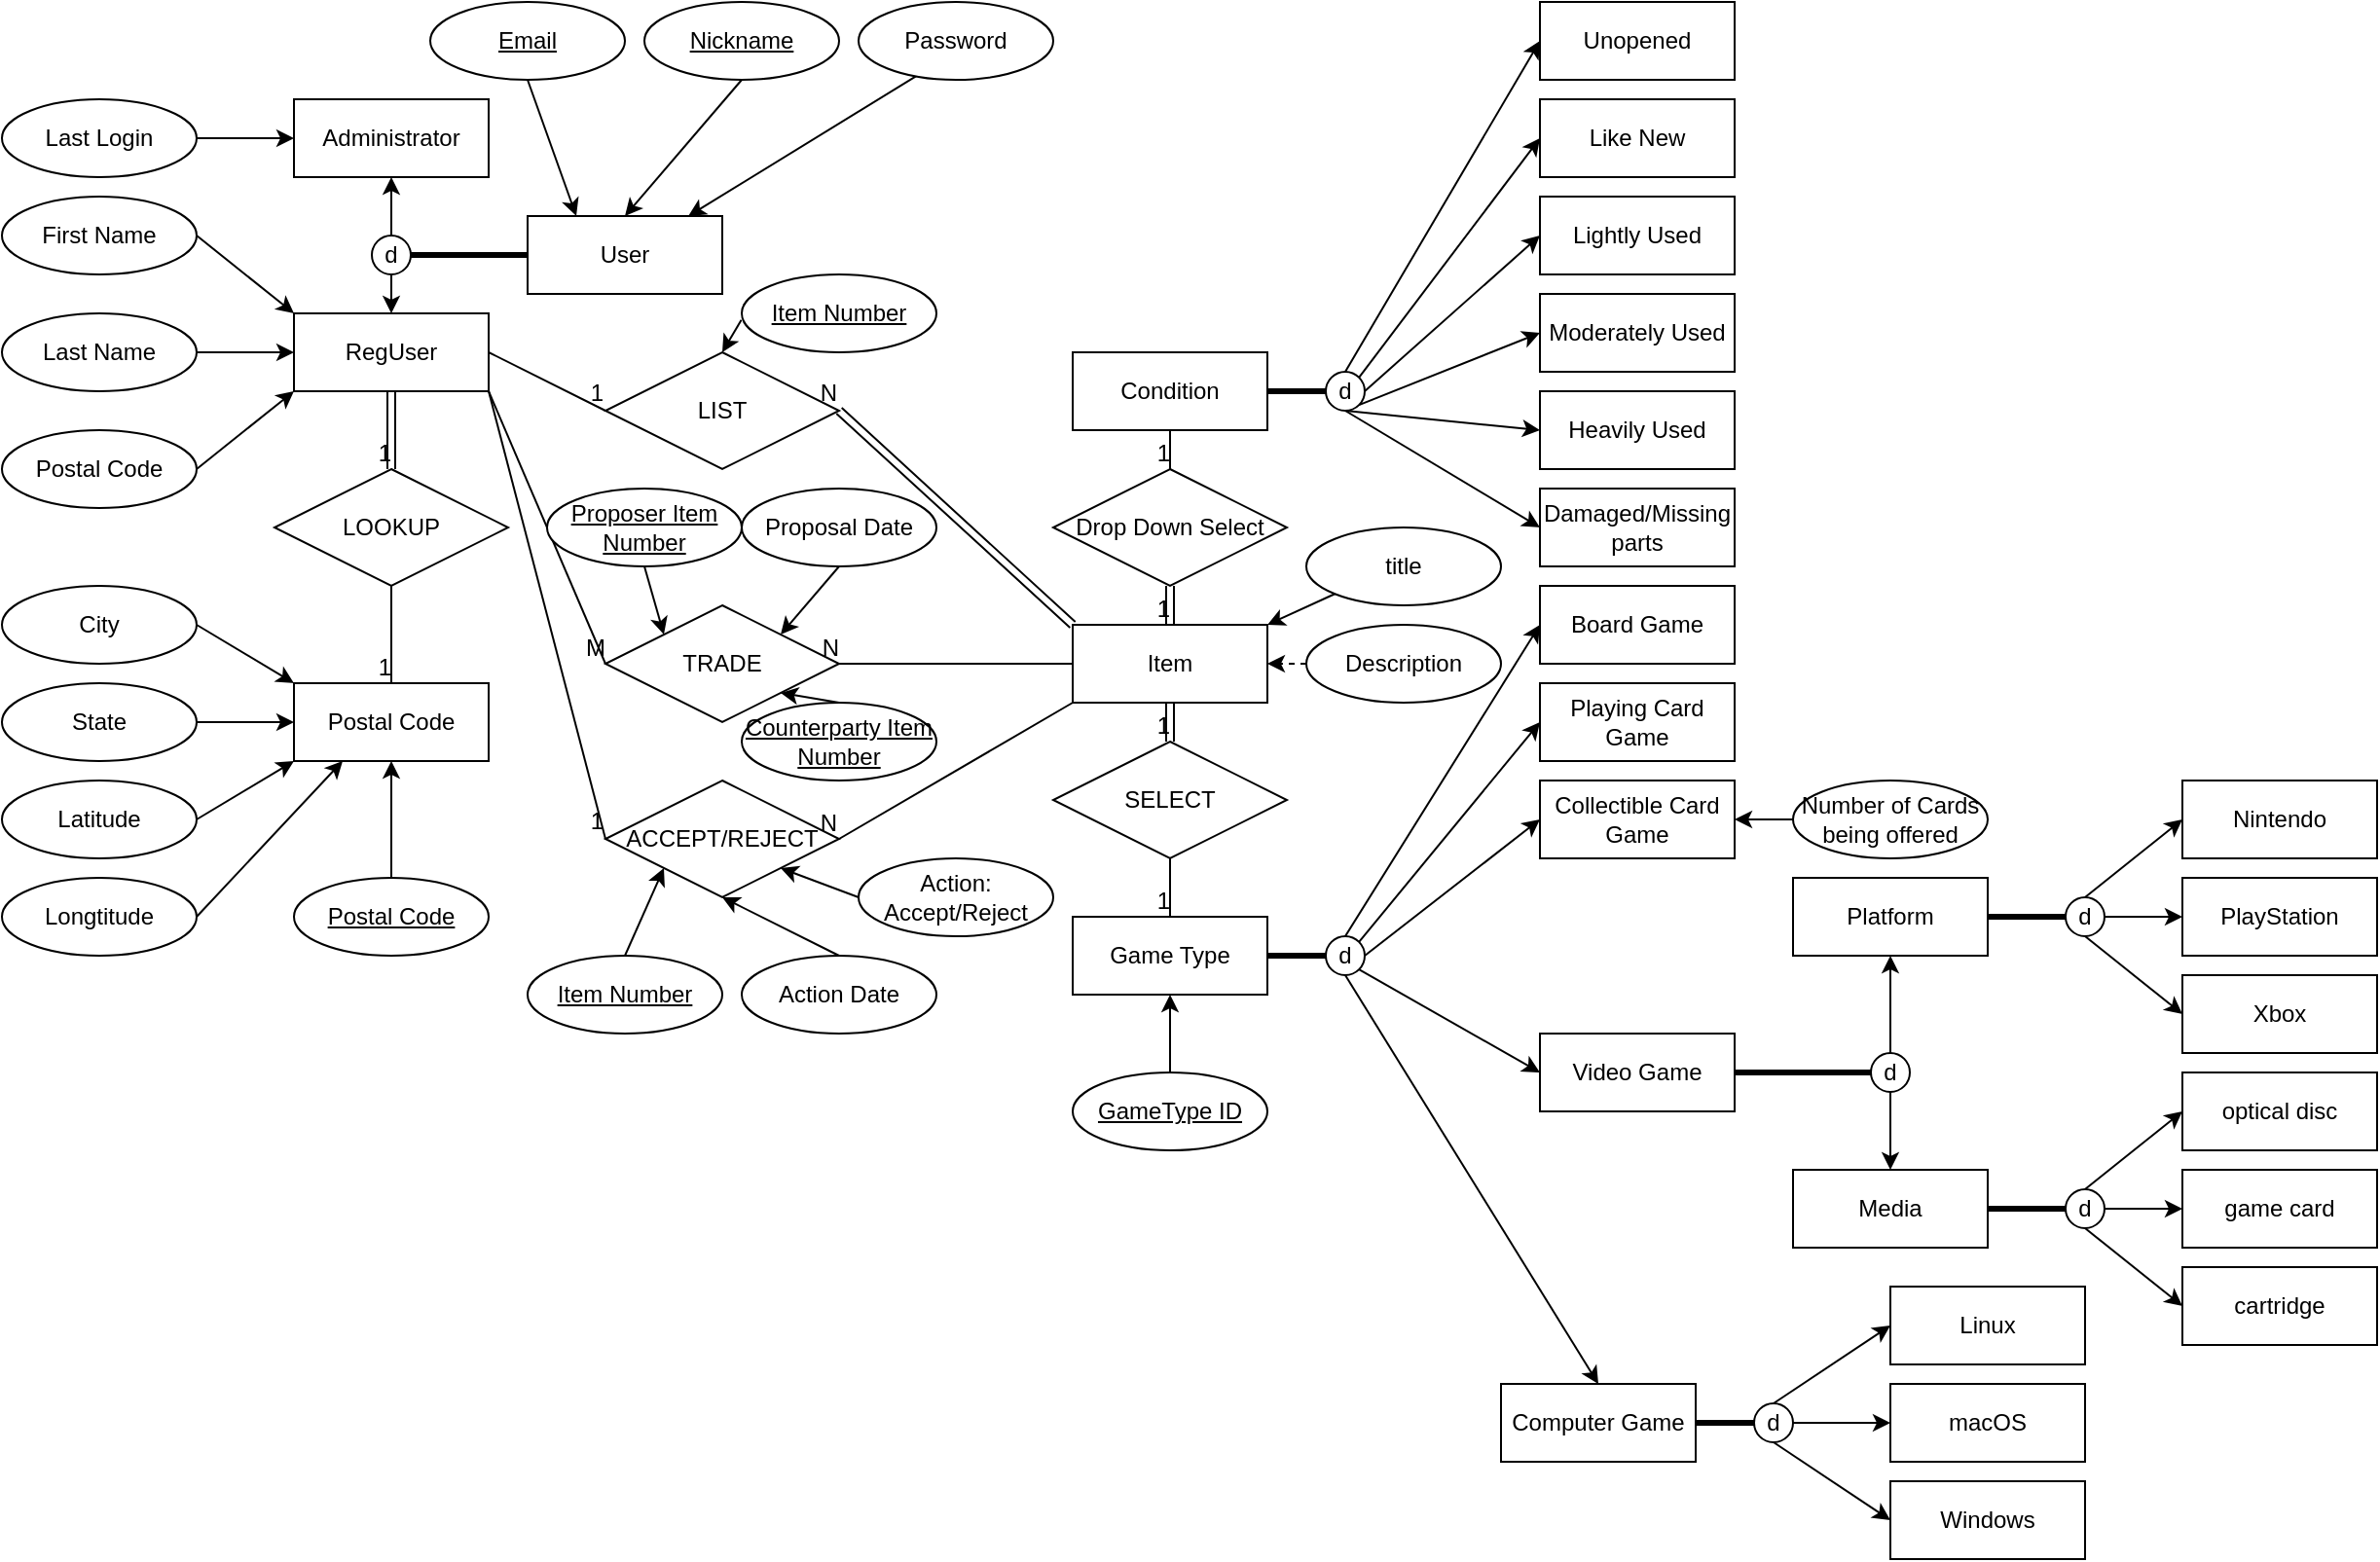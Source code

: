 <mxfile version="19.0.3" type="device"><diagram id="R2lEEEUBdFMjLlhIrx00" name="Page-1"><mxGraphModel dx="816" dy="641" grid="1" gridSize="10" guides="1" tooltips="1" connect="1" arrows="1" fold="1" page="1" pageScale="1" pageWidth="1100" pageHeight="850" math="0" shadow="0" extFonts="Permanent Marker^https://fonts.googleapis.com/css?family=Permanent+Marker"><root><mxCell id="0"/><mxCell id="1" parent="0"/><mxCell id="1rmwY-FEzqfbPehuHdLi-1" value="User" style="whiteSpace=wrap;html=1;align=center;" parent="1" vertex="1"><mxGeometry x="280" y="135" width="100" height="40" as="geometry"/></mxCell><mxCell id="1rmwY-FEzqfbPehuHdLi-2" value="&lt;u&gt;Nickname&lt;/u&gt;" style="ellipse;whiteSpace=wrap;html=1;align=center;" parent="1" vertex="1"><mxGeometry x="340" y="25" width="100" height="40" as="geometry"/></mxCell><mxCell id="8vByz9nzH7rQGK86HnU8-11" value="RegUser" style="whiteSpace=wrap;html=1;align=center;" vertex="1" parent="1"><mxGeometry x="160" y="185" width="100" height="40" as="geometry"/></mxCell><mxCell id="8vByz9nzH7rQGK86HnU8-12" value="d" style="ellipse;whiteSpace=wrap;html=1;aspect=fixed;" vertex="1" parent="1"><mxGeometry x="200" y="145" width="20" height="20" as="geometry"/></mxCell><mxCell id="8vByz9nzH7rQGK86HnU8-13" value="" style="endArrow=none;html=1;rounded=0;entryX=0;entryY=0.5;entryDx=0;entryDy=0;exitX=1;exitY=0.5;exitDx=0;exitDy=0;strokeWidth=3;" edge="1" parent="1" source="8vByz9nzH7rQGK86HnU8-12" target="1rmwY-FEzqfbPehuHdLi-1"><mxGeometry width="50" height="50" relative="1" as="geometry"><mxPoint x="370" y="145" as="sourcePoint"/><mxPoint x="420" y="95" as="targetPoint"/></mxGeometry></mxCell><mxCell id="8vByz9nzH7rQGK86HnU8-15" value="Administrator" style="whiteSpace=wrap;html=1;align=center;" vertex="1" parent="1"><mxGeometry x="160" y="75" width="100" height="40" as="geometry"/></mxCell><mxCell id="8vByz9nzH7rQGK86HnU8-17" value="" style="endArrow=classic;html=1;rounded=0;strokeWidth=1;entryX=0.5;entryY=0;entryDx=0;entryDy=0;exitX=0.5;exitY=1;exitDx=0;exitDy=0;" edge="1" parent="1" source="8vByz9nzH7rQGK86HnU8-12" target="8vByz9nzH7rQGK86HnU8-11"><mxGeometry width="50" height="50" relative="1" as="geometry"><mxPoint x="250" y="235" as="sourcePoint"/><mxPoint x="300" y="185" as="targetPoint"/></mxGeometry></mxCell><mxCell id="8vByz9nzH7rQGK86HnU8-18" value="" style="endArrow=classic;html=1;rounded=0;strokeWidth=1;entryX=0.5;entryY=1;entryDx=0;entryDy=0;exitX=0.5;exitY=0;exitDx=0;exitDy=0;" edge="1" parent="1" source="8vByz9nzH7rQGK86HnU8-12" target="8vByz9nzH7rQGK86HnU8-15"><mxGeometry width="50" height="50" relative="1" as="geometry"><mxPoint x="312.929" y="112.071" as="sourcePoint"/><mxPoint x="220" y="195" as="targetPoint"/></mxGeometry></mxCell><mxCell id="8vByz9nzH7rQGK86HnU8-19" value="" style="endArrow=classic;html=1;rounded=0;strokeWidth=1;exitX=0.307;exitY=0.937;exitDx=0;exitDy=0;exitPerimeter=0;" edge="1" parent="1" source="8vByz9nzH7rQGK86HnU8-24" target="1rmwY-FEzqfbPehuHdLi-1"><mxGeometry width="50" height="50" relative="1" as="geometry"><mxPoint x="390" y="-15.0" as="sourcePoint"/><mxPoint x="230" y="205" as="targetPoint"/></mxGeometry></mxCell><mxCell id="8vByz9nzH7rQGK86HnU8-20" value="" style="endArrow=classic;html=1;rounded=0;strokeWidth=1;exitX=0.5;exitY=1;exitDx=0;exitDy=0;entryX=0.5;entryY=0;entryDx=0;entryDy=0;" edge="1" parent="1" source="1rmwY-FEzqfbPehuHdLi-2" target="1rmwY-FEzqfbPehuHdLi-1"><mxGeometry width="50" height="50" relative="1" as="geometry"><mxPoint x="332.929" y="132.071" as="sourcePoint"/><mxPoint x="240" y="215" as="targetPoint"/></mxGeometry></mxCell><mxCell id="8vByz9nzH7rQGK86HnU8-21" value="First Name" style="ellipse;whiteSpace=wrap;html=1;align=center;" vertex="1" parent="1"><mxGeometry x="10" y="125" width="100" height="40" as="geometry"/></mxCell><mxCell id="8vByz9nzH7rQGK86HnU8-22" value="Last Name" style="ellipse;whiteSpace=wrap;html=1;align=center;" vertex="1" parent="1"><mxGeometry x="10" y="185" width="100" height="40" as="geometry"/></mxCell><mxCell id="8vByz9nzH7rQGK86HnU8-23" value="Postal Code" style="ellipse;whiteSpace=wrap;html=1;align=center;" vertex="1" parent="1"><mxGeometry x="10" y="245" width="100" height="40" as="geometry"/></mxCell><mxCell id="8vByz9nzH7rQGK86HnU8-24" value="Password" style="ellipse;whiteSpace=wrap;html=1;align=center;" vertex="1" parent="1"><mxGeometry x="450" y="25" width="100" height="40" as="geometry"/></mxCell><mxCell id="8vByz9nzH7rQGK86HnU8-26" value="&lt;u&gt;Email&lt;/u&gt;" style="ellipse;whiteSpace=wrap;html=1;align=center;" vertex="1" parent="1"><mxGeometry x="230" y="25" width="100" height="40" as="geometry"/></mxCell><mxCell id="8vByz9nzH7rQGK86HnU8-27" value="" style="endArrow=classic;html=1;rounded=0;strokeWidth=1;exitX=0.5;exitY=1;exitDx=0;exitDy=0;entryX=0.25;entryY=0;entryDx=0;entryDy=0;" edge="1" parent="1" source="8vByz9nzH7rQGK86HnU8-26" target="1rmwY-FEzqfbPehuHdLi-1"><mxGeometry width="50" height="50" relative="1" as="geometry"><mxPoint x="410.7" y="-7.52" as="sourcePoint"/><mxPoint x="349.015" y="35.0" as="targetPoint"/></mxGeometry></mxCell><mxCell id="8vByz9nzH7rQGK86HnU8-28" value="" style="endArrow=classic;html=1;rounded=0;strokeWidth=1;exitX=1;exitY=0.5;exitDx=0;exitDy=0;entryX=0;entryY=0;entryDx=0;entryDy=0;" edge="1" parent="1" source="8vByz9nzH7rQGK86HnU8-21" target="8vByz9nzH7rQGK86HnU8-11"><mxGeometry width="50" height="50" relative="1" as="geometry"><mxPoint x="210" y="-5.0" as="sourcePoint"/><mxPoint x="295" y="35.0" as="targetPoint"/></mxGeometry></mxCell><mxCell id="8vByz9nzH7rQGK86HnU8-29" value="" style="endArrow=classic;html=1;rounded=0;strokeWidth=1;exitX=1;exitY=0.5;exitDx=0;exitDy=0;" edge="1" parent="1" source="8vByz9nzH7rQGK86HnU8-22" target="8vByz9nzH7rQGK86HnU8-11"><mxGeometry width="50" height="50" relative="1" as="geometry"><mxPoint x="220" y="5.0" as="sourcePoint"/><mxPoint x="305" y="45.0" as="targetPoint"/></mxGeometry></mxCell><mxCell id="8vByz9nzH7rQGK86HnU8-30" value="" style="endArrow=classic;html=1;rounded=0;strokeWidth=1;exitX=1;exitY=0.5;exitDx=0;exitDy=0;entryX=0;entryY=1;entryDx=0;entryDy=0;" edge="1" parent="1" source="8vByz9nzH7rQGK86HnU8-23" target="8vByz9nzH7rQGK86HnU8-11"><mxGeometry width="50" height="50" relative="1" as="geometry"><mxPoint x="230" y="15.0" as="sourcePoint"/><mxPoint x="315" y="55.0" as="targetPoint"/></mxGeometry></mxCell><mxCell id="8vByz9nzH7rQGK86HnU8-31" value="Last Login" style="ellipse;whiteSpace=wrap;html=1;align=center;" vertex="1" parent="1"><mxGeometry x="10" y="75" width="100" height="40" as="geometry"/></mxCell><mxCell id="8vByz9nzH7rQGK86HnU8-32" value="" style="endArrow=classic;html=1;rounded=0;strokeWidth=1;" edge="1" parent="1"><mxGeometry width="50" height="50" relative="1" as="geometry"><mxPoint x="110" y="95" as="sourcePoint"/><mxPoint x="160" y="95" as="targetPoint"/></mxGeometry></mxCell><mxCell id="8vByz9nzH7rQGK86HnU8-33" value="Postal Code" style="whiteSpace=wrap;html=1;align=center;" vertex="1" parent="1"><mxGeometry x="160" y="375" width="100" height="40" as="geometry"/></mxCell><mxCell id="8vByz9nzH7rQGK86HnU8-34" value="LOOKUP" style="shape=rhombus;perimeter=rhombusPerimeter;whiteSpace=wrap;html=1;align=center;" vertex="1" parent="1"><mxGeometry x="150" y="265" width="120" height="60" as="geometry"/></mxCell><mxCell id="8vByz9nzH7rQGK86HnU8-35" value="" style="shape=link;html=1;rounded=0;strokeWidth=1;exitX=0.5;exitY=1;exitDx=0;exitDy=0;" edge="1" parent="1" source="8vByz9nzH7rQGK86HnU8-11" target="8vByz9nzH7rQGK86HnU8-34"><mxGeometry relative="1" as="geometry"><mxPoint x="260" y="265" as="sourcePoint"/><mxPoint x="420" y="265" as="targetPoint"/></mxGeometry></mxCell><mxCell id="8vByz9nzH7rQGK86HnU8-36" value="1" style="resizable=0;html=1;align=right;verticalAlign=bottom;" connectable="0" vertex="1" parent="8vByz9nzH7rQGK86HnU8-35"><mxGeometry x="1" relative="1" as="geometry"/></mxCell><mxCell id="8vByz9nzH7rQGK86HnU8-39" value="" style="endArrow=none;html=1;rounded=0;strokeWidth=1;exitX=0.5;exitY=1;exitDx=0;exitDy=0;entryX=0.5;entryY=0;entryDx=0;entryDy=0;" edge="1" parent="1" source="8vByz9nzH7rQGK86HnU8-34" target="8vByz9nzH7rQGK86HnU8-33"><mxGeometry relative="1" as="geometry"><mxPoint x="260" y="265" as="sourcePoint"/><mxPoint x="280" y="325" as="targetPoint"/></mxGeometry></mxCell><mxCell id="8vByz9nzH7rQGK86HnU8-40" value="1" style="resizable=0;html=1;align=right;verticalAlign=bottom;" connectable="0" vertex="1" parent="8vByz9nzH7rQGK86HnU8-39"><mxGeometry x="1" relative="1" as="geometry"/></mxCell><mxCell id="8vByz9nzH7rQGK86HnU8-41" value="City" style="ellipse;whiteSpace=wrap;html=1;align=center;" vertex="1" parent="1"><mxGeometry x="10" y="325" width="100" height="40" as="geometry"/></mxCell><mxCell id="8vByz9nzH7rQGK86HnU8-42" value="State" style="ellipse;whiteSpace=wrap;html=1;align=center;" vertex="1" parent="1"><mxGeometry x="10" y="375" width="100" height="40" as="geometry"/></mxCell><mxCell id="8vByz9nzH7rQGK86HnU8-43" value="Latitude" style="ellipse;whiteSpace=wrap;html=1;align=center;" vertex="1" parent="1"><mxGeometry x="10" y="425" width="100" height="40" as="geometry"/></mxCell><mxCell id="8vByz9nzH7rQGK86HnU8-44" value="Longtitude" style="ellipse;whiteSpace=wrap;html=1;align=center;" vertex="1" parent="1"><mxGeometry x="10" y="475" width="100" height="40" as="geometry"/></mxCell><mxCell id="8vByz9nzH7rQGK86HnU8-45" value="" style="endArrow=classic;html=1;rounded=0;strokeWidth=1;entryX=0;entryY=0;entryDx=0;entryDy=0;exitX=1;exitY=0.5;exitDx=0;exitDy=0;" edge="1" parent="1" source="8vByz9nzH7rQGK86HnU8-41" target="8vByz9nzH7rQGK86HnU8-33"><mxGeometry width="50" height="50" relative="1" as="geometry"><mxPoint x="327.071" y="112.071" as="sourcePoint"/><mxPoint x="420" y="195.0" as="targetPoint"/></mxGeometry></mxCell><mxCell id="8vByz9nzH7rQGK86HnU8-46" value="" style="endArrow=classic;html=1;rounded=0;strokeWidth=1;entryX=0;entryY=0.5;entryDx=0;entryDy=0;exitX=1;exitY=0.5;exitDx=0;exitDy=0;" edge="1" parent="1" source="8vByz9nzH7rQGK86HnU8-42" target="8vByz9nzH7rQGK86HnU8-33"><mxGeometry width="50" height="50" relative="1" as="geometry"><mxPoint x="120" y="355" as="sourcePoint"/><mxPoint x="170" y="385" as="targetPoint"/></mxGeometry></mxCell><mxCell id="8vByz9nzH7rQGK86HnU8-47" value="" style="endArrow=classic;html=1;rounded=0;strokeWidth=1;entryX=0;entryY=1;entryDx=0;entryDy=0;exitX=1;exitY=0.5;exitDx=0;exitDy=0;" edge="1" parent="1" source="8vByz9nzH7rQGK86HnU8-43" target="8vByz9nzH7rQGK86HnU8-33"><mxGeometry width="50" height="50" relative="1" as="geometry"><mxPoint x="130" y="365" as="sourcePoint"/><mxPoint x="180" y="395" as="targetPoint"/></mxGeometry></mxCell><mxCell id="8vByz9nzH7rQGK86HnU8-48" value="" style="endArrow=classic;html=1;rounded=0;strokeWidth=1;entryX=0.25;entryY=1;entryDx=0;entryDy=0;exitX=1;exitY=0.5;exitDx=0;exitDy=0;" edge="1" parent="1" source="8vByz9nzH7rQGK86HnU8-44" target="8vByz9nzH7rQGK86HnU8-33"><mxGeometry width="50" height="50" relative="1" as="geometry"><mxPoint x="140" y="375" as="sourcePoint"/><mxPoint x="190" y="405" as="targetPoint"/></mxGeometry></mxCell><mxCell id="8vByz9nzH7rQGK86HnU8-49" value="&lt;u&gt;Postal Code&lt;/u&gt;" style="ellipse;whiteSpace=wrap;html=1;align=center;" vertex="1" parent="1"><mxGeometry x="160" y="475" width="100" height="40" as="geometry"/></mxCell><mxCell id="8vByz9nzH7rQGK86HnU8-51" value="" style="endArrow=classic;html=1;rounded=0;strokeWidth=1;entryX=0.5;entryY=1;entryDx=0;entryDy=0;exitX=0.5;exitY=0;exitDx=0;exitDy=0;" edge="1" parent="1" source="8vByz9nzH7rQGK86HnU8-49" target="8vByz9nzH7rQGK86HnU8-33"><mxGeometry width="50" height="50" relative="1" as="geometry"><mxPoint x="120" y="355" as="sourcePoint"/><mxPoint x="170" y="385" as="targetPoint"/></mxGeometry></mxCell><mxCell id="8vByz9nzH7rQGK86HnU8-52" value="Item" style="whiteSpace=wrap;html=1;align=center;" vertex="1" parent="1"><mxGeometry x="560" y="345" width="100" height="40" as="geometry"/></mxCell><mxCell id="8vByz9nzH7rQGK86HnU8-53" value="title" style="ellipse;whiteSpace=wrap;html=1;align=center;" vertex="1" parent="1"><mxGeometry x="680" y="295" width="100" height="40" as="geometry"/></mxCell><mxCell id="8vByz9nzH7rQGK86HnU8-54" value="Game Type" style="whiteSpace=wrap;html=1;align=center;" vertex="1" parent="1"><mxGeometry x="560" y="495" width="100" height="40" as="geometry"/></mxCell><mxCell id="8vByz9nzH7rQGK86HnU8-56" value="SELECT" style="shape=rhombus;perimeter=rhombusPerimeter;whiteSpace=wrap;html=1;align=center;" vertex="1" parent="1"><mxGeometry x="550" y="405" width="120" height="60" as="geometry"/></mxCell><mxCell id="8vByz9nzH7rQGK86HnU8-57" value="&lt;u&gt;Item Number&lt;/u&gt;" style="ellipse;whiteSpace=wrap;html=1;align=center;" vertex="1" parent="1"><mxGeometry x="390" y="165" width="100" height="40" as="geometry"/></mxCell><mxCell id="8vByz9nzH7rQGK86HnU8-58" value="Video Game" style="whiteSpace=wrap;html=1;align=center;" vertex="1" parent="1"><mxGeometry x="800" y="555" width="100" height="40" as="geometry"/></mxCell><mxCell id="8vByz9nzH7rQGK86HnU8-59" value="Computer Game" style="whiteSpace=wrap;html=1;align=center;" vertex="1" parent="1"><mxGeometry x="780" y="735" width="100" height="40" as="geometry"/></mxCell><mxCell id="8vByz9nzH7rQGK86HnU8-60" value="Collectible Card Game" style="whiteSpace=wrap;html=1;align=center;" vertex="1" parent="1"><mxGeometry x="800" y="425" width="100" height="40" as="geometry"/></mxCell><mxCell id="8vByz9nzH7rQGK86HnU8-61" value="Description" style="ellipse;whiteSpace=wrap;html=1;align=center;" vertex="1" parent="1"><mxGeometry x="680" y="345" width="100" height="40" as="geometry"/></mxCell><mxCell id="8vByz9nzH7rQGK86HnU8-62" value="" style="endArrow=classic;html=1;rounded=0;strokeWidth=1;entryX=0.5;entryY=0;entryDx=0;entryDy=0;exitX=-0.002;exitY=0.583;exitDx=0;exitDy=0;exitPerimeter=0;" edge="1" parent="1" source="8vByz9nzH7rQGK86HnU8-57" target="8vByz9nzH7rQGK86HnU8-139"><mxGeometry width="50" height="50" relative="1" as="geometry"><mxPoint x="597.071" y="132.071" as="sourcePoint"/><mxPoint x="690" y="215" as="targetPoint"/></mxGeometry></mxCell><mxCell id="8vByz9nzH7rQGK86HnU8-63" value="" style="endArrow=classic;html=1;rounded=0;strokeWidth=1;entryX=1;entryY=0;entryDx=0;entryDy=0;exitX=0;exitY=1;exitDx=0;exitDy=0;" edge="1" parent="1" source="8vByz9nzH7rQGK86HnU8-53" target="8vByz9nzH7rQGK86HnU8-52"><mxGeometry width="50" height="50" relative="1" as="geometry"><mxPoint x="657.071" y="182.071" as="sourcePoint"/><mxPoint x="750" y="265" as="targetPoint"/></mxGeometry></mxCell><mxCell id="8vByz9nzH7rQGK86HnU8-66" value="" style="shape=link;html=1;rounded=0;strokeWidth=1;exitX=0.5;exitY=1;exitDx=0;exitDy=0;entryX=0.5;entryY=0;entryDx=0;entryDy=0;" edge="1" parent="1" source="8vByz9nzH7rQGK86HnU8-52" target="8vByz9nzH7rQGK86HnU8-56"><mxGeometry relative="1" as="geometry"><mxPoint x="380" y="135" as="sourcePoint"/><mxPoint x="380" y="175" as="targetPoint"/></mxGeometry></mxCell><mxCell id="8vByz9nzH7rQGK86HnU8-67" value="1" style="resizable=0;html=1;align=right;verticalAlign=bottom;" connectable="0" vertex="1" parent="8vByz9nzH7rQGK86HnU8-66"><mxGeometry x="1" relative="1" as="geometry"/></mxCell><mxCell id="8vByz9nzH7rQGK86HnU8-68" value="" style="endArrow=none;html=1;rounded=0;strokeWidth=1;exitX=0.5;exitY=1;exitDx=0;exitDy=0;entryX=0.5;entryY=0;entryDx=0;entryDy=0;" edge="1" parent="1" source="8vByz9nzH7rQGK86HnU8-56" target="8vByz9nzH7rQGK86HnU8-54"><mxGeometry relative="1" as="geometry"><mxPoint x="380" y="285" as="sourcePoint"/><mxPoint x="760" y="375" as="targetPoint"/></mxGeometry></mxCell><mxCell id="8vByz9nzH7rQGK86HnU8-69" value="1" style="resizable=0;html=1;align=right;verticalAlign=bottom;" connectable="0" vertex="1" parent="8vByz9nzH7rQGK86HnU8-68"><mxGeometry x="1" relative="1" as="geometry"/></mxCell><mxCell id="8vByz9nzH7rQGK86HnU8-70" value="&lt;u&gt;GameType ID&lt;/u&gt;" style="ellipse;whiteSpace=wrap;html=1;align=center;" vertex="1" parent="1"><mxGeometry x="560" y="575" width="100" height="40" as="geometry"/></mxCell><mxCell id="8vByz9nzH7rQGK86HnU8-71" value="" style="endArrow=classic;html=1;rounded=0;strokeWidth=1;entryX=0.5;entryY=1;entryDx=0;entryDy=0;exitX=0.5;exitY=0;exitDx=0;exitDy=0;" edge="1" parent="1" source="8vByz9nzH7rQGK86HnU8-70" target="8vByz9nzH7rQGK86HnU8-54"><mxGeometry width="50" height="50" relative="1" as="geometry"><mxPoint x="610" y="245" as="sourcePoint"/><mxPoint x="680" y="275" as="targetPoint"/></mxGeometry></mxCell><mxCell id="8vByz9nzH7rQGK86HnU8-73" value="Platform" style="whiteSpace=wrap;html=1;align=center;" vertex="1" parent="1"><mxGeometry x="930" y="475" width="100" height="40" as="geometry"/></mxCell><mxCell id="8vByz9nzH7rQGK86HnU8-74" value="Media" style="whiteSpace=wrap;html=1;align=center;" vertex="1" parent="1"><mxGeometry x="930" y="625" width="100" height="40" as="geometry"/></mxCell><mxCell id="8vByz9nzH7rQGK86HnU8-75" value="d" style="ellipse;whiteSpace=wrap;html=1;aspect=fixed;" vertex="1" parent="1"><mxGeometry x="690" y="505" width="20" height="20" as="geometry"/></mxCell><mxCell id="8vByz9nzH7rQGK86HnU8-76" value="Board Game" style="whiteSpace=wrap;html=1;align=center;" vertex="1" parent="1"><mxGeometry x="800" y="325" width="100" height="40" as="geometry"/></mxCell><mxCell id="8vByz9nzH7rQGK86HnU8-77" value="Playing Card Game" style="whiteSpace=wrap;html=1;align=center;" vertex="1" parent="1"><mxGeometry x="800" y="375" width="100" height="40" as="geometry"/></mxCell><mxCell id="8vByz9nzH7rQGK86HnU8-78" value="Number of Cards being offered" style="ellipse;whiteSpace=wrap;html=1;align=center;" vertex="1" parent="1"><mxGeometry x="930" y="425" width="100" height="40" as="geometry"/></mxCell><mxCell id="8vByz9nzH7rQGK86HnU8-79" value="d" style="ellipse;whiteSpace=wrap;html=1;aspect=fixed;" vertex="1" parent="1"><mxGeometry x="970" y="565" width="20" height="20" as="geometry"/></mxCell><mxCell id="8vByz9nzH7rQGK86HnU8-81" value="d" style="ellipse;whiteSpace=wrap;html=1;aspect=fixed;" vertex="1" parent="1"><mxGeometry x="1070" y="485" width="20" height="20" as="geometry"/></mxCell><mxCell id="8vByz9nzH7rQGK86HnU8-82" value="Nintendo" style="whiteSpace=wrap;html=1;align=center;" vertex="1" parent="1"><mxGeometry x="1130" y="425" width="100" height="40" as="geometry"/></mxCell><mxCell id="8vByz9nzH7rQGK86HnU8-83" value="PlayStation" style="whiteSpace=wrap;html=1;align=center;" vertex="1" parent="1"><mxGeometry x="1130" y="475" width="100" height="40" as="geometry"/></mxCell><mxCell id="8vByz9nzH7rQGK86HnU8-84" value="Xbox" style="whiteSpace=wrap;html=1;align=center;" vertex="1" parent="1"><mxGeometry x="1130" y="525" width="100" height="40" as="geometry"/></mxCell><mxCell id="8vByz9nzH7rQGK86HnU8-85" value="optical disc" style="whiteSpace=wrap;html=1;align=center;" vertex="1" parent="1"><mxGeometry x="1130" y="575" width="100" height="40" as="geometry"/></mxCell><mxCell id="8vByz9nzH7rQGK86HnU8-86" value="game card" style="whiteSpace=wrap;html=1;align=center;" vertex="1" parent="1"><mxGeometry x="1130" y="625" width="100" height="40" as="geometry"/></mxCell><mxCell id="8vByz9nzH7rQGK86HnU8-87" value="cartridge" style="whiteSpace=wrap;html=1;align=center;" vertex="1" parent="1"><mxGeometry x="1130" y="675" width="100" height="40" as="geometry"/></mxCell><mxCell id="8vByz9nzH7rQGK86HnU8-88" value="d" style="ellipse;whiteSpace=wrap;html=1;aspect=fixed;" vertex="1" parent="1"><mxGeometry x="1070" y="635" width="20" height="20" as="geometry"/></mxCell><mxCell id="8vByz9nzH7rQGK86HnU8-89" value="" style="endArrow=none;html=1;rounded=0;entryX=1;entryY=0.5;entryDx=0;entryDy=0;exitX=0;exitY=0.5;exitDx=0;exitDy=0;strokeWidth=3;" edge="1" parent="1" source="8vByz9nzH7rQGK86HnU8-81" target="8vByz9nzH7rQGK86HnU8-73"><mxGeometry width="50" height="50" relative="1" as="geometry"><mxPoint x="480" y="-5.0" as="sourcePoint"/><mxPoint x="480" y="-25.0" as="targetPoint"/></mxGeometry></mxCell><mxCell id="8vByz9nzH7rQGK86HnU8-90" value="" style="endArrow=none;html=1;rounded=0;entryX=1;entryY=0.5;entryDx=0;entryDy=0;exitX=0;exitY=0.5;exitDx=0;exitDy=0;strokeWidth=3;" edge="1" parent="1" source="8vByz9nzH7rQGK86HnU8-88" target="8vByz9nzH7rQGK86HnU8-74"><mxGeometry width="50" height="50" relative="1" as="geometry"><mxPoint x="1080" y="505" as="sourcePoint"/><mxPoint x="1040" y="505" as="targetPoint"/></mxGeometry></mxCell><mxCell id="8vByz9nzH7rQGK86HnU8-91" value="" style="endArrow=classic;html=1;rounded=0;strokeWidth=1;entryX=0;entryY=0.5;entryDx=0;entryDy=0;exitX=0.5;exitY=0;exitDx=0;exitDy=0;" edge="1" parent="1" source="8vByz9nzH7rQGK86HnU8-81" target="8vByz9nzH7rQGK86HnU8-82"><mxGeometry width="50" height="50" relative="1" as="geometry"><mxPoint x="1010" y="355" as="sourcePoint"/><mxPoint x="1080" y="385" as="targetPoint"/></mxGeometry></mxCell><mxCell id="8vByz9nzH7rQGK86HnU8-92" value="d" style="ellipse;whiteSpace=wrap;html=1;aspect=fixed;" vertex="1" parent="1"><mxGeometry x="910" y="745" width="20" height="20" as="geometry"/></mxCell><mxCell id="8vByz9nzH7rQGK86HnU8-93" value="" style="endArrow=none;html=1;rounded=0;entryX=1;entryY=0.5;entryDx=0;entryDy=0;exitX=0;exitY=0.5;exitDx=0;exitDy=0;strokeWidth=3;" edge="1" parent="1" source="8vByz9nzH7rQGK86HnU8-92" target="8vByz9nzH7rQGK86HnU8-59"><mxGeometry width="50" height="50" relative="1" as="geometry"><mxPoint x="310" y="255.0" as="sourcePoint"/><mxPoint x="860" y="755" as="targetPoint"/></mxGeometry></mxCell><mxCell id="8vByz9nzH7rQGK86HnU8-94" value="Linux" style="whiteSpace=wrap;html=1;align=center;" vertex="1" parent="1"><mxGeometry x="980" y="685" width="100" height="40" as="geometry"/></mxCell><mxCell id="8vByz9nzH7rQGK86HnU8-95" value="macOS" style="whiteSpace=wrap;html=1;align=center;" vertex="1" parent="1"><mxGeometry x="980" y="735" width="100" height="40" as="geometry"/></mxCell><mxCell id="8vByz9nzH7rQGK86HnU8-96" value="Windows" style="whiteSpace=wrap;html=1;align=center;" vertex="1" parent="1"><mxGeometry x="980" y="785" width="100" height="40" as="geometry"/></mxCell><mxCell id="8vByz9nzH7rQGK86HnU8-97" value="" style="endArrow=classic;html=1;rounded=0;strokeWidth=1;entryX=0;entryY=0.5;entryDx=0;entryDy=0;" edge="1" parent="1" target="8vByz9nzH7rQGK86HnU8-83"><mxGeometry width="50" height="50" relative="1" as="geometry"><mxPoint x="1090" y="495" as="sourcePoint"/><mxPoint x="1140" y="455" as="targetPoint"/></mxGeometry></mxCell><mxCell id="8vByz9nzH7rQGK86HnU8-98" value="" style="endArrow=classic;html=1;rounded=0;strokeWidth=1;entryX=0;entryY=0.5;entryDx=0;entryDy=0;exitX=0.5;exitY=1;exitDx=0;exitDy=0;" edge="1" parent="1" source="8vByz9nzH7rQGK86HnU8-81" target="8vByz9nzH7rQGK86HnU8-84"><mxGeometry width="50" height="50" relative="1" as="geometry"><mxPoint x="1100" y="505" as="sourcePoint"/><mxPoint x="1150" y="465" as="targetPoint"/></mxGeometry></mxCell><mxCell id="8vByz9nzH7rQGK86HnU8-99" value="" style="endArrow=classic;html=1;rounded=0;strokeWidth=1;exitX=0.5;exitY=0;exitDx=0;exitDy=0;entryX=0;entryY=0.5;entryDx=0;entryDy=0;" edge="1" parent="1" source="8vByz9nzH7rQGK86HnU8-88" target="8vByz9nzH7rQGK86HnU8-85"><mxGeometry width="50" height="50" relative="1" as="geometry"><mxPoint x="1110" y="515" as="sourcePoint"/><mxPoint x="1160" y="475" as="targetPoint"/></mxGeometry></mxCell><mxCell id="8vByz9nzH7rQGK86HnU8-100" value="" style="endArrow=classic;html=1;rounded=0;strokeWidth=1;entryX=0;entryY=0.5;entryDx=0;entryDy=0;exitX=1;exitY=0.5;exitDx=0;exitDy=0;" edge="1" parent="1" source="8vByz9nzH7rQGK86HnU8-88" target="8vByz9nzH7rQGK86HnU8-86"><mxGeometry width="50" height="50" relative="1" as="geometry"><mxPoint x="1120" y="525" as="sourcePoint"/><mxPoint x="1170" y="485" as="targetPoint"/></mxGeometry></mxCell><mxCell id="8vByz9nzH7rQGK86HnU8-101" value="" style="endArrow=classic;html=1;rounded=0;strokeWidth=1;entryX=0;entryY=0.5;entryDx=0;entryDy=0;exitX=0.5;exitY=1;exitDx=0;exitDy=0;" edge="1" parent="1" source="8vByz9nzH7rQGK86HnU8-88" target="8vByz9nzH7rQGK86HnU8-87"><mxGeometry width="50" height="50" relative="1" as="geometry"><mxPoint x="1130" y="535" as="sourcePoint"/><mxPoint x="1180" y="495" as="targetPoint"/></mxGeometry></mxCell><mxCell id="8vByz9nzH7rQGK86HnU8-102" value="" style="endArrow=none;html=1;rounded=0;entryX=1;entryY=0.5;entryDx=0;entryDy=0;exitX=0;exitY=0.5;exitDx=0;exitDy=0;strokeWidth=3;" edge="1" parent="1" source="8vByz9nzH7rQGK86HnU8-79" target="8vByz9nzH7rQGK86HnU8-58"><mxGeometry width="50" height="50" relative="1" as="geometry"><mxPoint x="900" y="565" as="sourcePoint"/><mxPoint x="860" y="565" as="targetPoint"/></mxGeometry></mxCell><mxCell id="8vByz9nzH7rQGK86HnU8-103" value="" style="endArrow=classic;html=1;rounded=0;strokeWidth=1;entryX=0.5;entryY=1;entryDx=0;entryDy=0;exitX=0.5;exitY=0;exitDx=0;exitDy=0;" edge="1" parent="1" source="8vByz9nzH7rQGK86HnU8-79" target="8vByz9nzH7rQGK86HnU8-73"><mxGeometry width="50" height="50" relative="1" as="geometry"><mxPoint x="1090" y="495" as="sourcePoint"/><mxPoint x="1140" y="455" as="targetPoint"/></mxGeometry></mxCell><mxCell id="8vByz9nzH7rQGK86HnU8-104" value="" style="endArrow=classic;html=1;rounded=0;strokeWidth=1;entryX=0.5;entryY=0;entryDx=0;entryDy=0;exitX=0.5;exitY=1;exitDx=0;exitDy=0;" edge="1" parent="1" source="8vByz9nzH7rQGK86HnU8-79" target="8vByz9nzH7rQGK86HnU8-74"><mxGeometry width="50" height="50" relative="1" as="geometry"><mxPoint x="1100" y="505" as="sourcePoint"/><mxPoint x="1150" y="465" as="targetPoint"/></mxGeometry></mxCell><mxCell id="8vByz9nzH7rQGK86HnU8-105" value="" style="endArrow=classic;html=1;rounded=0;strokeWidth=1;entryX=1;entryY=0.5;entryDx=0;entryDy=0;exitX=0;exitY=0.5;exitDx=0;exitDy=0;" edge="1" parent="1" source="8vByz9nzH7rQGK86HnU8-78" target="8vByz9nzH7rQGK86HnU8-60"><mxGeometry width="50" height="50" relative="1" as="geometry"><mxPoint x="1090" y="495" as="sourcePoint"/><mxPoint x="1140" y="455" as="targetPoint"/></mxGeometry></mxCell><mxCell id="8vByz9nzH7rQGK86HnU8-106" value="" style="endArrow=classic;html=1;rounded=0;strokeWidth=1;exitX=0.5;exitY=0;exitDx=0;exitDy=0;entryX=0;entryY=0.5;entryDx=0;entryDy=0;" edge="1" parent="1" source="8vByz9nzH7rQGK86HnU8-92" target="8vByz9nzH7rQGK86HnU8-94"><mxGeometry width="50" height="50" relative="1" as="geometry"><mxPoint x="1090" y="645" as="sourcePoint"/><mxPoint x="1140" y="605" as="targetPoint"/></mxGeometry></mxCell><mxCell id="8vByz9nzH7rQGK86HnU8-107" value="" style="endArrow=classic;html=1;rounded=0;strokeWidth=1;exitX=1;exitY=0.5;exitDx=0;exitDy=0;entryX=0;entryY=0.5;entryDx=0;entryDy=0;" edge="1" parent="1" source="8vByz9nzH7rQGK86HnU8-92" target="8vByz9nzH7rQGK86HnU8-95"><mxGeometry width="50" height="50" relative="1" as="geometry"><mxPoint x="1100" y="655" as="sourcePoint"/><mxPoint x="1150" y="615" as="targetPoint"/></mxGeometry></mxCell><mxCell id="8vByz9nzH7rQGK86HnU8-108" value="" style="endArrow=classic;html=1;rounded=0;strokeWidth=1;exitX=0.5;exitY=1;exitDx=0;exitDy=0;entryX=0;entryY=0.5;entryDx=0;entryDy=0;" edge="1" parent="1" source="8vByz9nzH7rQGK86HnU8-92" target="8vByz9nzH7rQGK86HnU8-96"><mxGeometry width="50" height="50" relative="1" as="geometry"><mxPoint x="1110" y="665" as="sourcePoint"/><mxPoint x="1160" y="625" as="targetPoint"/></mxGeometry></mxCell><mxCell id="8vByz9nzH7rQGK86HnU8-109" value="" style="endArrow=classic;html=1;rounded=0;strokeWidth=1;entryX=0;entryY=0.5;entryDx=0;entryDy=0;exitX=0.5;exitY=0;exitDx=0;exitDy=0;" edge="1" parent="1" source="8vByz9nzH7rQGK86HnU8-75" target="8vByz9nzH7rQGK86HnU8-76"><mxGeometry width="50" height="50" relative="1" as="geometry"><mxPoint x="695" y="455" as="sourcePoint"/><mxPoint x="745" y="415" as="targetPoint"/></mxGeometry></mxCell><mxCell id="8vByz9nzH7rQGK86HnU8-110" value="" style="endArrow=classic;html=1;rounded=0;strokeWidth=1;entryX=0;entryY=0.5;entryDx=0;entryDy=0;exitX=1;exitY=0;exitDx=0;exitDy=0;" edge="1" parent="1" source="8vByz9nzH7rQGK86HnU8-75" target="8vByz9nzH7rQGK86HnU8-77"><mxGeometry width="50" height="50" relative="1" as="geometry"><mxPoint x="710" y="515" as="sourcePoint"/><mxPoint x="790" y="355" as="targetPoint"/></mxGeometry></mxCell><mxCell id="8vByz9nzH7rQGK86HnU8-111" value="" style="endArrow=classic;html=1;rounded=0;strokeWidth=1;entryX=0;entryY=0.5;entryDx=0;entryDy=0;exitX=1;exitY=0.5;exitDx=0;exitDy=0;" edge="1" parent="1" source="8vByz9nzH7rQGK86HnU8-75" target="8vByz9nzH7rQGK86HnU8-60"><mxGeometry width="50" height="50" relative="1" as="geometry"><mxPoint x="720" y="525" as="sourcePoint"/><mxPoint x="800" y="365" as="targetPoint"/></mxGeometry></mxCell><mxCell id="8vByz9nzH7rQGK86HnU8-112" value="" style="endArrow=classic;html=1;rounded=0;strokeWidth=1;entryX=0;entryY=0.5;entryDx=0;entryDy=0;exitX=1;exitY=1;exitDx=0;exitDy=0;" edge="1" parent="1" source="8vByz9nzH7rQGK86HnU8-75" target="8vByz9nzH7rQGK86HnU8-58"><mxGeometry width="50" height="50" relative="1" as="geometry"><mxPoint x="730" y="535" as="sourcePoint"/><mxPoint x="810" y="375" as="targetPoint"/></mxGeometry></mxCell><mxCell id="8vByz9nzH7rQGK86HnU8-113" value="" style="endArrow=classic;html=1;rounded=0;strokeWidth=1;entryX=0.5;entryY=0;entryDx=0;entryDy=0;exitX=0.5;exitY=1;exitDx=0;exitDy=0;" edge="1" parent="1" source="8vByz9nzH7rQGK86HnU8-75" target="8vByz9nzH7rQGK86HnU8-59"><mxGeometry width="50" height="50" relative="1" as="geometry"><mxPoint x="740" y="545" as="sourcePoint"/><mxPoint x="820" y="385" as="targetPoint"/></mxGeometry></mxCell><mxCell id="8vByz9nzH7rQGK86HnU8-114" value="" style="endArrow=none;html=1;rounded=0;entryX=1;entryY=0.5;entryDx=0;entryDy=0;exitX=0;exitY=0.5;exitDx=0;exitDy=0;strokeWidth=3;" edge="1" parent="1" source="8vByz9nzH7rQGK86HnU8-75" target="8vByz9nzH7rQGK86HnU8-54"><mxGeometry width="50" height="50" relative="1" as="geometry"><mxPoint x="1080" y="505" as="sourcePoint"/><mxPoint x="1040" y="505" as="targetPoint"/></mxGeometry></mxCell><mxCell id="8vByz9nzH7rQGK86HnU8-116" value="" style="endArrow=classic;html=1;rounded=0;strokeWidth=1;entryX=1;entryY=0.5;entryDx=0;entryDy=0;exitX=0;exitY=0.5;exitDx=0;exitDy=0;dashed=1;" edge="1" parent="1" source="8vByz9nzH7rQGK86HnU8-61" target="8vByz9nzH7rQGK86HnU8-52"><mxGeometry width="50" height="50" relative="1" as="geometry"><mxPoint x="650" y="485" as="sourcePoint"/><mxPoint x="730" y="515" as="targetPoint"/></mxGeometry></mxCell><mxCell id="8vByz9nzH7rQGK86HnU8-117" value="Drop Down Select" style="shape=rhombus;perimeter=rhombusPerimeter;whiteSpace=wrap;html=1;align=center;" vertex="1" parent="1"><mxGeometry x="550" y="265" width="120" height="60" as="geometry"/></mxCell><mxCell id="8vByz9nzH7rQGK86HnU8-118" value="" style="shape=link;html=1;rounded=0;strokeWidth=1;exitX=0.5;exitY=1;exitDx=0;exitDy=0;" edge="1" parent="1" source="8vByz9nzH7rQGK86HnU8-117"><mxGeometry relative="1" as="geometry"><mxPoint x="620" y="395" as="sourcePoint"/><mxPoint x="610" y="345" as="targetPoint"/></mxGeometry></mxCell><mxCell id="8vByz9nzH7rQGK86HnU8-119" value="1" style="resizable=0;html=1;align=right;verticalAlign=bottom;" connectable="0" vertex="1" parent="8vByz9nzH7rQGK86HnU8-118"><mxGeometry x="1" relative="1" as="geometry"/></mxCell><mxCell id="8vByz9nzH7rQGK86HnU8-120" value="Condition" style="whiteSpace=wrap;html=1;align=center;" vertex="1" parent="1"><mxGeometry x="560" y="205" width="100" height="40" as="geometry"/></mxCell><mxCell id="8vByz9nzH7rQGK86HnU8-121" value="" style="endArrow=none;html=1;rounded=0;strokeWidth=1;exitX=0.5;exitY=1;exitDx=0;exitDy=0;" edge="1" parent="1" source="8vByz9nzH7rQGK86HnU8-120"><mxGeometry relative="1" as="geometry"><mxPoint x="620" y="475" as="sourcePoint"/><mxPoint x="610" y="265" as="targetPoint"/></mxGeometry></mxCell><mxCell id="8vByz9nzH7rQGK86HnU8-122" value="1" style="resizable=0;html=1;align=right;verticalAlign=bottom;" connectable="0" vertex="1" parent="8vByz9nzH7rQGK86HnU8-121"><mxGeometry x="1" relative="1" as="geometry"/></mxCell><mxCell id="8vByz9nzH7rQGK86HnU8-125" value="d" style="ellipse;whiteSpace=wrap;html=1;aspect=fixed;" vertex="1" parent="1"><mxGeometry x="690" y="215" width="20" height="20" as="geometry"/></mxCell><mxCell id="8vByz9nzH7rQGK86HnU8-126" value="" style="endArrow=none;html=1;rounded=0;entryX=1;entryY=0.5;entryDx=0;entryDy=0;exitX=0;exitY=0.5;exitDx=0;exitDy=0;strokeWidth=3;" edge="1" parent="1" source="8vByz9nzH7rQGK86HnU8-125" target="8vByz9nzH7rQGK86HnU8-120"><mxGeometry width="50" height="50" relative="1" as="geometry"><mxPoint x="1090" y="215" as="sourcePoint"/><mxPoint x="670" y="225" as="targetPoint"/></mxGeometry></mxCell><mxCell id="8vByz9nzH7rQGK86HnU8-127" value="Lightly Used" style="whiteSpace=wrap;html=1;align=center;" vertex="1" parent="1"><mxGeometry x="800" y="125" width="100" height="40" as="geometry"/></mxCell><mxCell id="8vByz9nzH7rQGK86HnU8-128" value="Unopened" style="whiteSpace=wrap;html=1;align=center;" vertex="1" parent="1"><mxGeometry x="800" y="25" width="100" height="40" as="geometry"/></mxCell><mxCell id="8vByz9nzH7rQGK86HnU8-129" value="Like New" style="whiteSpace=wrap;html=1;align=center;" vertex="1" parent="1"><mxGeometry x="800" y="75" width="100" height="40" as="geometry"/></mxCell><mxCell id="8vByz9nzH7rQGK86HnU8-130" value="Moderately Used" style="whiteSpace=wrap;html=1;align=center;" vertex="1" parent="1"><mxGeometry x="800" y="175" width="100" height="40" as="geometry"/></mxCell><mxCell id="8vByz9nzH7rQGK86HnU8-131" value="Heavily Used" style="whiteSpace=wrap;html=1;align=center;" vertex="1" parent="1"><mxGeometry x="800" y="225" width="100" height="40" as="geometry"/></mxCell><mxCell id="8vByz9nzH7rQGK86HnU8-132" value="Damaged/Missing parts" style="whiteSpace=wrap;html=1;align=center;" vertex="1" parent="1"><mxGeometry x="800" y="275" width="100" height="40" as="geometry"/></mxCell><mxCell id="8vByz9nzH7rQGK86HnU8-133" value="" style="endArrow=classic;html=1;rounded=0;strokeWidth=1;entryX=0;entryY=0.5;entryDx=0;entryDy=0;exitX=0.5;exitY=0;exitDx=0;exitDy=0;" edge="1" parent="1" source="8vByz9nzH7rQGK86HnU8-125" target="8vByz9nzH7rQGK86HnU8-128"><mxGeometry width="50" height="50" relative="1" as="geometry"><mxPoint x="390" y="455" as="sourcePoint"/><mxPoint x="470" y="295" as="targetPoint"/></mxGeometry></mxCell><mxCell id="8vByz9nzH7rQGK86HnU8-134" value="" style="endArrow=classic;html=1;rounded=0;strokeWidth=1;entryX=0;entryY=0.5;entryDx=0;entryDy=0;exitX=1;exitY=0;exitDx=0;exitDy=0;" edge="1" parent="1" source="8vByz9nzH7rQGK86HnU8-125" target="8vByz9nzH7rQGK86HnU8-129"><mxGeometry width="50" height="50" relative="1" as="geometry"><mxPoint x="390" y="165" as="sourcePoint"/><mxPoint x="470" y="-5.0" as="targetPoint"/></mxGeometry></mxCell><mxCell id="8vByz9nzH7rQGK86HnU8-135" value="" style="endArrow=classic;html=1;rounded=0;strokeWidth=1;entryX=0;entryY=0.5;entryDx=0;entryDy=0;exitX=1;exitY=0.5;exitDx=0;exitDy=0;" edge="1" parent="1" source="8vByz9nzH7rQGK86HnU8-125" target="8vByz9nzH7rQGK86HnU8-127"><mxGeometry width="50" height="50" relative="1" as="geometry"><mxPoint x="400" y="175" as="sourcePoint"/><mxPoint x="480" y="5.0" as="targetPoint"/></mxGeometry></mxCell><mxCell id="8vByz9nzH7rQGK86HnU8-136" value="" style="endArrow=classic;html=1;rounded=0;strokeWidth=1;entryX=0;entryY=0.5;entryDx=0;entryDy=0;exitX=1;exitY=1;exitDx=0;exitDy=0;" edge="1" parent="1" source="8vByz9nzH7rQGK86HnU8-125" target="8vByz9nzH7rQGK86HnU8-130"><mxGeometry width="50" height="50" relative="1" as="geometry"><mxPoint x="730" y="245" as="sourcePoint"/><mxPoint x="800" y="195" as="targetPoint"/></mxGeometry></mxCell><mxCell id="8vByz9nzH7rQGK86HnU8-137" value="" style="endArrow=classic;html=1;rounded=0;strokeWidth=1;entryX=0;entryY=0.5;entryDx=0;entryDy=0;exitX=0.5;exitY=1;exitDx=0;exitDy=0;" edge="1" parent="1" source="8vByz9nzH7rQGK86HnU8-125" target="8vByz9nzH7rQGK86HnU8-131"><mxGeometry width="50" height="50" relative="1" as="geometry"><mxPoint x="710" y="235" as="sourcePoint"/><mxPoint x="820" y="85.0" as="targetPoint"/></mxGeometry></mxCell><mxCell id="8vByz9nzH7rQGK86HnU8-138" value="" style="endArrow=classic;html=1;rounded=0;strokeWidth=1;entryX=0;entryY=0.5;entryDx=0;entryDy=0;exitX=0.5;exitY=1;exitDx=0;exitDy=0;" edge="1" parent="1" source="8vByz9nzH7rQGK86HnU8-125" target="8vByz9nzH7rQGK86HnU8-132"><mxGeometry width="50" height="50" relative="1" as="geometry"><mxPoint x="750" y="265" as="sourcePoint"/><mxPoint x="830" y="95.0" as="targetPoint"/></mxGeometry></mxCell><mxCell id="8vByz9nzH7rQGK86HnU8-139" value="LIST" style="shape=rhombus;perimeter=rhombusPerimeter;whiteSpace=wrap;html=1;align=center;" vertex="1" parent="1"><mxGeometry x="320" y="205" width="120" height="60" as="geometry"/></mxCell><mxCell id="8vByz9nzH7rQGK86HnU8-144" value="" style="endArrow=none;html=1;rounded=0;strokeWidth=1;exitX=1;exitY=0.5;exitDx=0;exitDy=0;entryX=0;entryY=0.5;entryDx=0;entryDy=0;" edge="1" parent="1" source="8vByz9nzH7rQGK86HnU8-11" target="8vByz9nzH7rQGK86HnU8-139"><mxGeometry relative="1" as="geometry"><mxPoint x="280" y="294.57" as="sourcePoint"/><mxPoint x="440" y="294.57" as="targetPoint"/></mxGeometry></mxCell><mxCell id="8vByz9nzH7rQGK86HnU8-145" value="1" style="resizable=0;html=1;align=right;verticalAlign=bottom;" connectable="0" vertex="1" parent="8vByz9nzH7rQGK86HnU8-144"><mxGeometry x="1" relative="1" as="geometry"/></mxCell><mxCell id="8vByz9nzH7rQGK86HnU8-148" value="TRADE" style="shape=rhombus;perimeter=rhombusPerimeter;whiteSpace=wrap;html=1;align=center;" vertex="1" parent="1"><mxGeometry x="320" y="335" width="120" height="60" as="geometry"/></mxCell><mxCell id="8vByz9nzH7rQGK86HnU8-149" value="" style="endArrow=none;html=1;rounded=0;strokeWidth=1;exitX=1;exitY=1;exitDx=0;exitDy=0;entryX=0;entryY=0.5;entryDx=0;entryDy=0;" edge="1" parent="1" source="8vByz9nzH7rQGK86HnU8-11" target="8vByz9nzH7rQGK86HnU8-148"><mxGeometry relative="1" as="geometry"><mxPoint x="270" y="215" as="sourcePoint"/><mxPoint x="330" y="245" as="targetPoint"/></mxGeometry></mxCell><mxCell id="8vByz9nzH7rQGK86HnU8-150" value="M" style="resizable=0;html=1;align=right;verticalAlign=bottom;" connectable="0" vertex="1" parent="8vByz9nzH7rQGK86HnU8-149"><mxGeometry x="1" relative="1" as="geometry"/></mxCell><mxCell id="8vByz9nzH7rQGK86HnU8-151" value="" style="endArrow=none;html=1;rounded=0;strokeWidth=1;entryX=1;entryY=0.5;entryDx=0;entryDy=0;exitX=0;exitY=0.5;exitDx=0;exitDy=0;" edge="1" parent="1" source="8vByz9nzH7rQGK86HnU8-52" target="8vByz9nzH7rQGK86HnU8-148"><mxGeometry relative="1" as="geometry"><mxPoint x="520" y="315" as="sourcePoint"/><mxPoint x="450" y="245" as="targetPoint"/></mxGeometry></mxCell><mxCell id="8vByz9nzH7rQGK86HnU8-152" value="N" style="resizable=0;html=1;align=right;verticalAlign=bottom;" connectable="0" vertex="1" parent="8vByz9nzH7rQGK86HnU8-151"><mxGeometry x="1" relative="1" as="geometry"/></mxCell><mxCell id="8vByz9nzH7rQGK86HnU8-153" value="Proposal Date" style="ellipse;whiteSpace=wrap;html=1;align=center;" vertex="1" parent="1"><mxGeometry x="390" y="275" width="100" height="40" as="geometry"/></mxCell><mxCell id="8vByz9nzH7rQGK86HnU8-154" value="" style="endArrow=classic;html=1;rounded=0;strokeWidth=1;exitX=0.5;exitY=1;exitDx=0;exitDy=0;entryX=1;entryY=0;entryDx=0;entryDy=0;" edge="1" parent="1" source="8vByz9nzH7rQGK86HnU8-153" target="8vByz9nzH7rQGK86HnU8-148"><mxGeometry width="50" height="50" relative="1" as="geometry"><mxPoint x="399.8" y="198.32" as="sourcePoint"/><mxPoint x="420" y="345" as="targetPoint"/></mxGeometry></mxCell><mxCell id="8vByz9nzH7rQGK86HnU8-155" value="" style="shape=link;html=1;rounded=0;strokeWidth=1;exitX=0;exitY=0;exitDx=0;exitDy=0;entryX=1;entryY=0.5;entryDx=0;entryDy=0;" edge="1" parent="1" source="8vByz9nzH7rQGK86HnU8-52" target="8vByz9nzH7rQGK86HnU8-139"><mxGeometry relative="1" as="geometry"><mxPoint x="220" y="235" as="sourcePoint"/><mxPoint x="220" y="275" as="targetPoint"/></mxGeometry></mxCell><mxCell id="8vByz9nzH7rQGK86HnU8-156" value="N" style="resizable=0;html=1;align=right;verticalAlign=bottom;" connectable="0" vertex="1" parent="8vByz9nzH7rQGK86HnU8-155"><mxGeometry x="1" relative="1" as="geometry"/></mxCell><mxCell id="8vByz9nzH7rQGK86HnU8-157" value="&lt;u&gt;Proposer Item Number&lt;/u&gt;" style="ellipse;whiteSpace=wrap;html=1;align=center;" vertex="1" parent="1"><mxGeometry x="290" y="275" width="100" height="40" as="geometry"/></mxCell><mxCell id="8vByz9nzH7rQGK86HnU8-158" value="" style="endArrow=classic;html=1;rounded=0;strokeWidth=1;exitX=0.5;exitY=1;exitDx=0;exitDy=0;entryX=0;entryY=0;entryDx=0;entryDy=0;" edge="1" parent="1" source="8vByz9nzH7rQGK86HnU8-157" target="8vByz9nzH7rQGK86HnU8-148"><mxGeometry width="50" height="50" relative="1" as="geometry"><mxPoint x="450" y="325" as="sourcePoint"/><mxPoint x="420" y="365" as="targetPoint"/></mxGeometry></mxCell><mxCell id="8vByz9nzH7rQGK86HnU8-159" value="ACCEPT/REJECT" style="shape=rhombus;perimeter=rhombusPerimeter;whiteSpace=wrap;html=1;align=center;" vertex="1" parent="1"><mxGeometry x="320" y="425" width="120" height="60" as="geometry"/></mxCell><mxCell id="8vByz9nzH7rQGK86HnU8-160" value="&lt;u&gt;Item Number&lt;/u&gt;" style="ellipse;whiteSpace=wrap;html=1;align=center;" vertex="1" parent="1"><mxGeometry x="280" y="515" width="100" height="40" as="geometry"/></mxCell><mxCell id="8vByz9nzH7rQGK86HnU8-161" value="Action Date" style="ellipse;whiteSpace=wrap;html=1;align=center;" vertex="1" parent="1"><mxGeometry x="390" y="515" width="100" height="40" as="geometry"/></mxCell><mxCell id="8vByz9nzH7rQGK86HnU8-162" value="" style="endArrow=classic;html=1;rounded=0;strokeWidth=1;exitX=0.5;exitY=0;exitDx=0;exitDy=0;entryX=0;entryY=1;entryDx=0;entryDy=0;" edge="1" parent="1" source="8vByz9nzH7rQGK86HnU8-160" target="8vByz9nzH7rQGK86HnU8-159"><mxGeometry width="50" height="50" relative="1" as="geometry"><mxPoint x="350" y="325" as="sourcePoint"/><mxPoint x="360" y="360" as="targetPoint"/></mxGeometry></mxCell><mxCell id="8vByz9nzH7rQGK86HnU8-163" value="" style="endArrow=classic;html=1;rounded=0;strokeWidth=1;exitX=0.5;exitY=0;exitDx=0;exitDy=0;entryX=0.5;entryY=1;entryDx=0;entryDy=0;" edge="1" parent="1" source="8vByz9nzH7rQGK86HnU8-161" target="8vByz9nzH7rQGK86HnU8-159"><mxGeometry width="50" height="50" relative="1" as="geometry"><mxPoint x="450" y="325" as="sourcePoint"/><mxPoint x="420" y="360" as="targetPoint"/></mxGeometry></mxCell><mxCell id="8vByz9nzH7rQGK86HnU8-164" value="" style="endArrow=none;html=1;rounded=0;strokeWidth=1;entryX=1;entryY=0.5;entryDx=0;entryDy=0;exitX=0;exitY=1;exitDx=0;exitDy=0;" edge="1" parent="1" source="8vByz9nzH7rQGK86HnU8-52" target="8vByz9nzH7rQGK86HnU8-159"><mxGeometry relative="1" as="geometry"><mxPoint x="520" y="335" as="sourcePoint"/><mxPoint x="450" y="375" as="targetPoint"/></mxGeometry></mxCell><mxCell id="8vByz9nzH7rQGK86HnU8-165" value="N" style="resizable=0;html=1;align=right;verticalAlign=bottom;" connectable="0" vertex="1" parent="8vByz9nzH7rQGK86HnU8-164"><mxGeometry x="1" relative="1" as="geometry"/></mxCell><mxCell id="8vByz9nzH7rQGK86HnU8-166" value="" style="endArrow=none;html=1;rounded=0;strokeWidth=1;exitX=1;exitY=1;exitDx=0;exitDy=0;entryX=0;entryY=0.5;entryDx=0;entryDy=0;" edge="1" parent="1" source="8vByz9nzH7rQGK86HnU8-11" target="8vByz9nzH7rQGK86HnU8-159"><mxGeometry relative="1" as="geometry"><mxPoint x="270" y="235" as="sourcePoint"/><mxPoint x="330" y="375" as="targetPoint"/></mxGeometry></mxCell><mxCell id="8vByz9nzH7rQGK86HnU8-167" value="1" style="resizable=0;html=1;align=right;verticalAlign=bottom;" connectable="0" vertex="1" parent="8vByz9nzH7rQGK86HnU8-166"><mxGeometry x="1" relative="1" as="geometry"/></mxCell><mxCell id="8vByz9nzH7rQGK86HnU8-168" value="Action: Accept/Reject" style="ellipse;whiteSpace=wrap;html=1;align=center;" vertex="1" parent="1"><mxGeometry x="450" y="465" width="100" height="40" as="geometry"/></mxCell><mxCell id="8vByz9nzH7rQGK86HnU8-169" value="" style="endArrow=classic;html=1;rounded=0;strokeWidth=1;exitX=0;exitY=0.5;exitDx=0;exitDy=0;entryX=1;entryY=1;entryDx=0;entryDy=0;" edge="1" parent="1" source="8vByz9nzH7rQGK86HnU8-168" target="8vByz9nzH7rQGK86HnU8-159"><mxGeometry width="50" height="50" relative="1" as="geometry"><mxPoint x="450" y="525" as="sourcePoint"/><mxPoint x="420" y="480" as="targetPoint"/></mxGeometry></mxCell><mxCell id="8vByz9nzH7rQGK86HnU8-170" value="&lt;u&gt;Counterparty Item Number&lt;/u&gt;" style="ellipse;whiteSpace=wrap;html=1;align=center;" vertex="1" parent="1"><mxGeometry x="390" y="385" width="100" height="40" as="geometry"/></mxCell><mxCell id="8vByz9nzH7rQGK86HnU8-171" value="" style="endArrow=classic;html=1;rounded=0;strokeWidth=1;exitX=0.5;exitY=0;exitDx=0;exitDy=0;entryX=1;entryY=1;entryDx=0;entryDy=0;" edge="1" parent="1" source="8vByz9nzH7rQGK86HnU8-170" target="8vByz9nzH7rQGK86HnU8-148"><mxGeometry width="50" height="50" relative="1" as="geometry"><mxPoint x="450.0" y="325" as="sourcePoint"/><mxPoint x="420.0" y="360" as="targetPoint"/></mxGeometry></mxCell></root></mxGraphModel></diagram></mxfile>